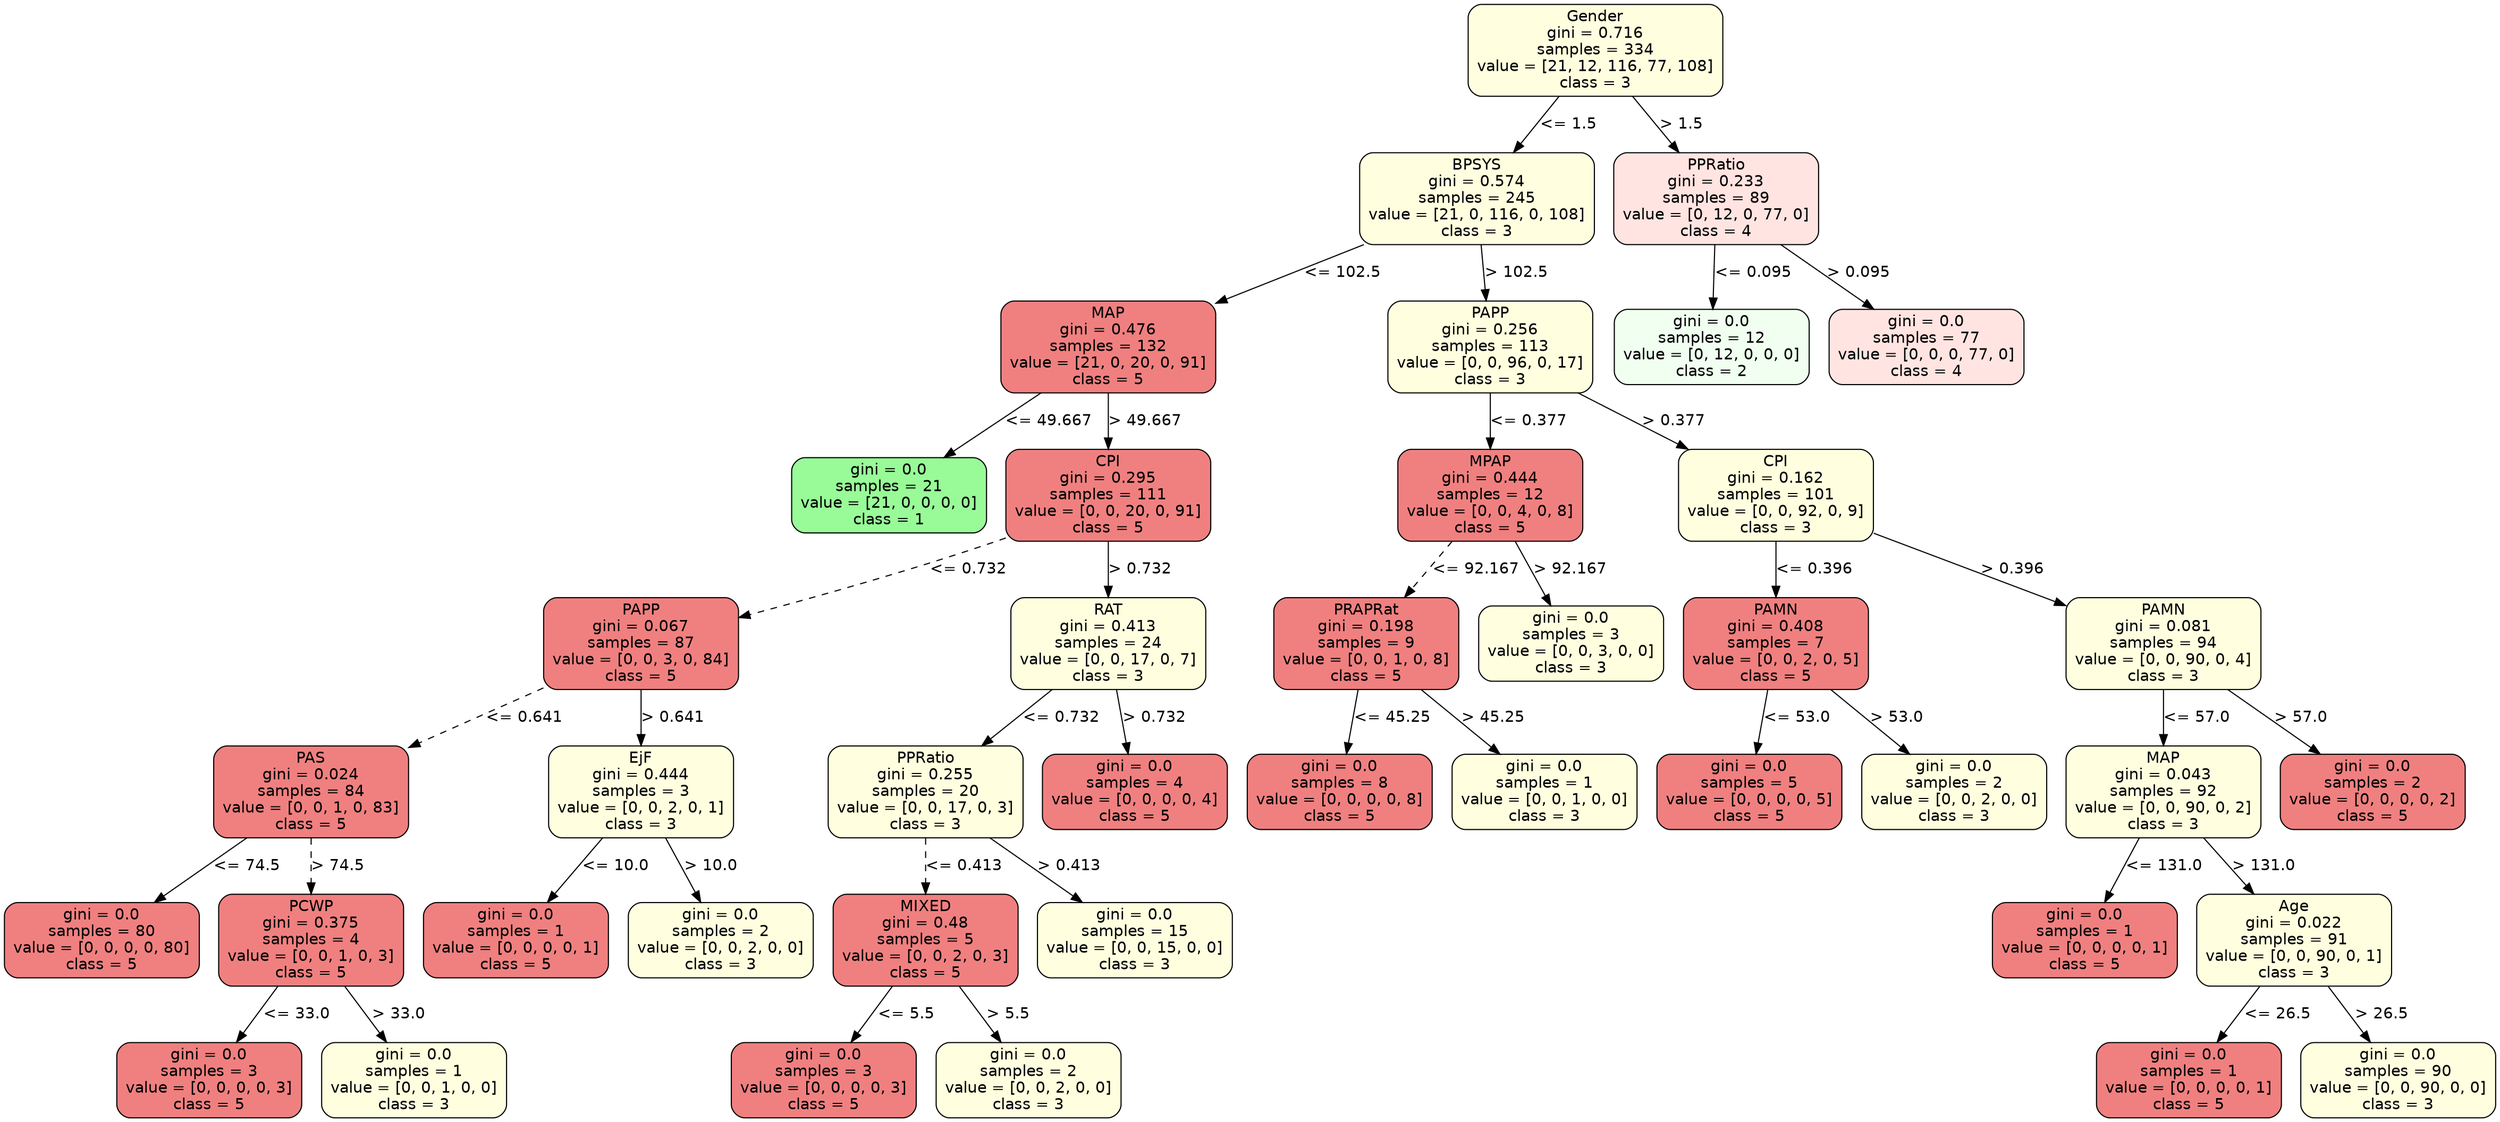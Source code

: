 strict digraph Tree {
	graph [bb="0,0,1922,1006"];
	node [color=black,
		fontname=helvetica,
		label="\N",
		shape=box,
		style="filled, rounded"
	];
	edge [fontname=helvetica];
	0	 [fillcolor=lightyellow,
		height=1.1528,
		label="Gender\ngini = 0.716\nsamples = 334\nvalue = [21, 12, 116, 77, 108]\nclass = 3",
		pos="1156.5,964.5",
		width=2.6667];
	1	 [fillcolor=lightyellow,
		height=1.1528,
		label="BPSYS\ngini = 0.574\nsamples = 245\nvalue = [21, 0, 116, 0, 108]\nclass = 3",
		pos="1065.5,830.5",
		width=2.4583];
	0 -> 1	 [label="<= 1.5",
		labelangle=45,
		labeldistance=2.5,
		lp="1134.5,897.5",
		op="<=",
		param=1.5,
		pos="e,1093.8,872.14 1128.2,922.84 1119.1,909.48 1109,894.54 1099.5,880.64",
		style=solid];
	38	 [fillcolor=mistyrose,
		height=1.1528,
		label="PPRatio\ngini = 0.233\nsamples = 89\nvalue = [0, 12, 0, 77, 0]\nclass = 4",
		pos="1249.5,830.5",
		width=2.1528];
	0 -> 38	 [label="> 1.5",
		labelangle=-45,
		labeldistance=2.5,
		lp="1222,897.5",
		op=">",
		param=1.5,
		pos="e,1220.6,872.14 1185.4,922.84 1194.7,909.48 1205.1,894.54 1214.7,880.64",
		style=solid];
	2	 [fillcolor=lightcoral,
		height=1.1528,
		label="MAP\ngini = 0.476\nsamples = 132\nvalue = [21, 0, 20, 0, 91]\nclass = 5",
		pos="865.5,696.5",
		width=2.25];
	1 -> 2	 [label="<= 102.5",
		lp="999,763.5",
		op="<=",
		param=102.5,
		pos="e,927.65,738.14 1003.3,788.84 982.06,774.59 958.12,758.56 936.24,743.9",
		style=solid];
	21	 [fillcolor=lightyellow,
		height=1.1528,
		label="PAPP\ngini = 0.256\nsamples = 113\nvalue = [0, 0, 96, 0, 17]\nclass = 3",
		pos="1074.5,696.5",
		width=2.1528];
	1 -> 21	 [label="> 102.5",
		lp="1093.5,763.5",
		op=">",
		param=102.5,
		pos="e,1071.7,738.14 1068.3,788.84 1069.2,775.98 1070.1,761.66 1071,748.21",
		style=solid];
	3	 [fillcolor=palegreen,
		height=0.94444,
		label="gini = 0.0\nsamples = 21\nvalue = [21, 0, 0, 0, 0]\nclass = 1",
		pos="696.5,562.5",
		width=2.0417];
	2 -> 3	 [label="<= 49.667",
		lp="817.5,629.5",
		op="<=",
		param=49.667,
		pos="e,739.38,596.5 812.95,654.84 792.08,638.29 768.16,619.32 747.45,602.9",
		style=solid];
	4	 [fillcolor=lightcoral,
		height=1.1528,
		label="CPI\ngini = 0.295\nsamples = 111\nvalue = [0, 0, 20, 0, 91]\nclass = 5",
		pos="865.5,562.5",
		width=2.1528];
	2 -> 4	 [label="> 49.667",
		lp="892.5,629.5",
		op=">",
		param=49.667,
		pos="e,865.5,604.14 865.5,654.84 865.5,641.98 865.5,627.66 865.5,614.21",
		style=solid];
	5	 [fillcolor=lightcoral,
		height=1.1528,
		label="PAPP\ngini = 0.067\nsamples = 87\nvalue = [0, 0, 3, 0, 84]\nclass = 5",
		pos="489.5,428.5",
		width=2.0417];
	4 -> 5	 [label="<= 0.732",
		lp="752,495.5",
		op="<=",
		param=0.732,
		pos="e,563.21,449.09 787.94,524.87 784.77,523.53 781.61,522.23 778.5,521 710.56,494.07 631.39,469.16 573.11,451.99",
		style=dashed];
	14	 [fillcolor=lightyellow,
		height=1.1528,
		label="RAT\ngini = 0.413\nsamples = 24\nvalue = [0, 0, 17, 0, 7]\nclass = 3",
		pos="865.5,428.5",
		width=2.0417];
	4 -> 14	 [label="> 0.732",
		lp="888.5,495.5",
		op=">",
		param=0.732,
		pos="e,865.5,470.14 865.5,520.84 865.5,507.98 865.5,493.66 865.5,480.21",
		style=solid];
	6	 [fillcolor=lightcoral,
		height=1.1528,
		label="PAS\ngini = 0.024\nsamples = 84\nvalue = [0, 0, 1, 0, 83]\nclass = 5",
		pos="235.5,294.5",
		width=2.0417];
	5 -> 6	 [label="<= 0.641",
		lp="398,361.5",
		op="<=",
		param=0.641,
		pos="e,309.05,333.3 415.69,389.56 385.16,373.46 349.63,354.71 318.22,338.14",
		style=dashed];
	11	 [fillcolor=lightyellow,
		height=1.1528,
		label="EjF\ngini = 0.444\nsamples = 3\nvalue = [0, 0, 2, 0, 1]\nclass = 3",
		pos="489.5,294.5",
		width=1.9444];
	5 -> 11	 [label="> 0.641",
		lp="512.5,361.5",
		op=">",
		param=0.641,
		pos="e,489.5,336.14 489.5,386.84 489.5,373.98 489.5,359.66 489.5,346.21",
		style=solid];
	7	 [fillcolor=lightcoral,
		height=0.94444,
		label="gini = 0.0\nsamples = 80\nvalue = [0, 0, 0, 0, 80]\nclass = 5",
		pos="73.5,160.5",
		width=2.0417];
	6 -> 7	 [label="<= 74.5",
		lp="183,227.5",
		op="<=",
		param=74.5,
		pos="e,114.61,194.5 185.13,252.84 165.12,236.29 142.19,217.32 122.34,200.9",
		style=solid];
	8	 [fillcolor=lightcoral,
		height=1.1528,
		label="PCWP\ngini = 0.375\nsamples = 4\nvalue = [0, 0, 1, 0, 3]\nclass = 5",
		pos="235.5,160.5",
		width=1.9444];
	6 -> 8	 [label="> 74.5",
		lp="255,227.5",
		op=">",
		param=74.5,
		pos="e,235.5,202.14 235.5,252.84 235.5,239.98 235.5,225.66 235.5,212.21",
		style=dashed];
	9	 [fillcolor=lightcoral,
		height=0.94444,
		label="gini = 0.0\nsamples = 3\nvalue = [0, 0, 0, 0, 3]\nclass = 5",
		pos="156.5,34",
		width=1.9444];
	8 -> 9	 [label="<= 33.0",
		lp="220,93.5",
		op="<=",
		param=33.0,
		pos="e,177.82,68.142 209.41,118.73 201.01,105.27 191.68,90.336 183.23,76.803",
		style=solid];
	10	 [fillcolor=lightyellow,
		height=0.94444,
		label="gini = 0.0\nsamples = 1\nvalue = [0, 0, 1, 0, 0]\nclass = 3",
		pos="314.5,34",
		width=1.9444];
	8 -> 10	 [label="> 33.0",
		lp="300,93.5",
		op=">",
		param=33.0,
		pos="e,293.18,68.142 261.59,118.73 269.99,105.27 279.32,90.336 287.77,76.803",
		style=solid];
	12	 [fillcolor=lightcoral,
		height=0.94444,
		label="gini = 0.0\nsamples = 1\nvalue = [0, 0, 0, 0, 1]\nclass = 5",
		pos="393.5,160.5",
		width=1.9444];
	11 -> 12	 [label="<= 10.0",
		lp="468,227.5",
		op="<=",
		param=10.0,
		pos="e,417.86,194.5 459.65,252.84 448.21,236.87 435.17,218.66 423.7,202.65",
		style=solid];
	13	 [fillcolor=lightyellow,
		height=0.94444,
		label="gini = 0.0\nsamples = 2\nvalue = [0, 0, 2, 0, 0]\nclass = 3",
		pos="551.5,160.5",
		width=1.9444];
	11 -> 13	 [label="> 10.0",
		lp="542,227.5",
		op=">",
		param=10.0,
		pos="e,535.77,194.5 508.78,252.84 515.96,237.31 524.13,219.66 531.38,203.98",
		style=solid];
	15	 [fillcolor=lightyellow,
		height=1.1528,
		label="PPRatio\ngini = 0.255\nsamples = 20\nvalue = [0, 0, 17, 0, 3]\nclass = 3",
		pos="709.5,294.5",
		width=2.0417];
	14 -> 15	 [label="<= 0.732",
		lp="820,361.5",
		op="<=",
		param=0.732,
		pos="e,757.97,336.14 817,386.84 800.71,372.84 782.41,357.13 765.59,342.68",
		style=solid];
	20	 [fillcolor=lightcoral,
		height=0.94444,
		label="gini = 0.0\nsamples = 4\nvalue = [0, 0, 0, 0, 4]\nclass = 5",
		pos="871.5,294.5",
		width=1.9444];
	14 -> 20	 [label="> 0.732",
		lp="892.5,361.5",
		op=">",
		param=0.732,
		pos="e,869.98,328.5 867.37,386.84 868.05,371.6 868.82,354.33 869.51,338.87",
		style=solid];
	16	 [fillcolor=lightcoral,
		height=1.1528,
		label="MIXED\ngini = 0.48\nsamples = 5\nvalue = [0, 0, 2, 0, 3]\nclass = 5",
		pos="709.5,160.5",
		width=1.9444];
	15 -> 16	 [label="<= 0.413",
		lp="737,227.5",
		op="<=",
		param=0.413,
		pos="e,709.5,202.14 709.5,252.84 709.5,239.98 709.5,225.66 709.5,212.21",
		style=dashed];
	19	 [fillcolor=lightyellow,
		height=0.94444,
		label="gini = 0.0\nsamples = 15\nvalue = [0, 0, 15, 0, 0]\nclass = 3",
		pos="871.5,160.5",
		width=2.0417];
	15 -> 19	 [label="> 0.413",
		lp="818.5,227.5",
		op=">",
		param=0.413,
		pos="e,830.39,194.5 759.87,252.84 779.88,236.29 802.81,217.32 822.66,200.9",
		style=solid];
	17	 [fillcolor=lightcoral,
		height=0.94444,
		label="gini = 0.0\nsamples = 3\nvalue = [0, 0, 0, 0, 3]\nclass = 5",
		pos="630.5,34",
		width=1.9444];
	16 -> 17	 [label="<= 5.5",
		lp="690.5,93.5",
		op="<=",
		param=5.5,
		pos="e,651.82,68.142 683.41,118.73 675.01,105.27 665.68,90.336 657.23,76.803",
		style=solid];
	18	 [fillcolor=lightyellow,
		height=0.94444,
		label="gini = 0.0\nsamples = 2\nvalue = [0, 0, 2, 0, 0]\nclass = 3",
		pos="788.5,34",
		width=1.9444];
	16 -> 18	 [label="> 5.5",
		lp="770,93.5",
		op=">",
		param=5.5,
		pos="e,767.18,68.142 735.59,118.73 743.99,105.27 753.32,90.336 761.77,76.803",
		style=solid];
	22	 [fillcolor=lightcoral,
		height=1.1528,
		label="MPAP\ngini = 0.444\nsamples = 12\nvalue = [0, 0, 4, 0, 8]\nclass = 5",
		pos="1074.5,562.5",
		width=1.9444];
	21 -> 22	 [label="<= 0.377",
		lp="1102,629.5",
		op="<=",
		param=0.377,
		pos="e,1074.5,604.14 1074.5,654.84 1074.5,641.98 1074.5,627.66 1074.5,614.21",
		style=solid];
	27	 [fillcolor=lightyellow,
		height=1.1528,
		label="CPI\ngini = 0.162\nsamples = 101\nvalue = [0, 0, 92, 0, 9]\nclass = 3",
		pos="1350.5,562.5",
		width=2.0417];
	21 -> 27	 [label="> 0.377",
		lp="1244.5,629.5",
		op=">",
		param=0.377,
		pos="e,1276.8,598.29 1152.1,658.82 1188.1,641.33 1231,620.53 1267.6,602.74",
		style=solid];
	23	 [fillcolor=lightcoral,
		height=1.1528,
		label="PRAPRat\ngini = 0.198\nsamples = 9\nvalue = [0, 0, 1, 0, 8]\nclass = 5",
		pos="1034.5,428.5",
		width=1.9444];
	22 -> 23	 [label="<= 92.167",
		lp="1087.5,495.5",
		op="<=",
		param=92.167,
		pos="e,1046.9,470.14 1062.1,520.84 1058.2,507.85 1053.9,493.38 1049.8,479.82",
		style=dashed];
	26	 [fillcolor=lightyellow,
		height=0.94444,
		label="gini = 0.0\nsamples = 3\nvalue = [0, 0, 3, 0, 0]\nclass = 3",
		pos="1192.5,428.5",
		width=1.9444];
	22 -> 26	 [label="> 92.167",
		lp="1164.5,495.5",
		op=">",
		param=92.167,
		pos="e,1162.6,462.5 1111.2,520.84 1125.4,504.73 1141.6,486.32 1155.8,470.21",
		style=solid];
	24	 [fillcolor=lightcoral,
		height=0.94444,
		label="gini = 0.0\nsamples = 8\nvalue = [0, 0, 0, 0, 8]\nclass = 5",
		pos="1029.5,294.5",
		width=1.9444];
	23 -> 24	 [label="<= 45.25",
		lp="1060,361.5",
		op="<=",
		param=45.25,
		pos="e,1030.8,328.5 1032.9,386.84 1032.4,371.6 1031.7,354.33 1031.2,338.87",
		style=solid];
	25	 [fillcolor=lightyellow,
		height=0.94444,
		label="gini = 0.0\nsamples = 1\nvalue = [0, 0, 1, 0, 0]\nclass = 3",
		pos="1187.5,294.5",
		width=1.9444];
	23 -> 25	 [label="> 45.25",
		lp="1139.5,361.5",
		op=">",
		param=45.25,
		pos="e,1148.7,328.5 1082.1,386.84 1100.8,370.43 1122.2,351.65 1140.9,335.33",
		style=solid];
	28	 [fillcolor=lightcoral,
		height=1.1528,
		label="PAMN\ngini = 0.408\nsamples = 7\nvalue = [0, 0, 2, 0, 5]\nclass = 5",
		pos="1350.5,428.5",
		width=1.9444];
	27 -> 28	 [label="<= 0.396",
		lp="1378,495.5",
		op="<=",
		param=0.396,
		pos="e,1350.5,470.14 1350.5,520.84 1350.5,507.98 1350.5,493.66 1350.5,480.21",
		style=solid];
	31	 [fillcolor=lightyellow,
		height=1.1528,
		label="PAMN\ngini = 0.081\nsamples = 94\nvalue = [0, 0, 90, 0, 4]\nclass = 3",
		pos="1665.5,428.5",
		width=2.0417];
	27 -> 31	 [label="> 0.396",
		lp="1539.5,495.5",
		op=">",
		param=0.396,
		pos="e,1591.8,459.84 1424.4,531.08 1471.8,510.92 1533.4,484.69 1582.5,463.8",
		style=solid];
	29	 [fillcolor=lightcoral,
		height=0.94444,
		label="gini = 0.0\nsamples = 5\nvalue = [0, 0, 0, 0, 5]\nclass = 5",
		pos="1345.5,294.5",
		width=1.9444];
	28 -> 29	 [label="<= 53.0",
		lp="1371,361.5",
		op="<=",
		param=53.0,
		pos="e,1346.8,328.5 1348.9,386.84 1348.4,371.6 1347.7,354.33 1347.2,338.87",
		style=solid];
	30	 [fillcolor=lightyellow,
		height=0.94444,
		label="gini = 0.0\nsamples = 2\nvalue = [0, 0, 2, 0, 0]\nclass = 3",
		pos="1503.5,294.5",
		width=1.9444];
	28 -> 30	 [label="> 53.0",
		lp="1451,361.5",
		op=">",
		param=53.0,
		pos="e,1464.7,328.5 1398.1,386.84 1416.8,370.43 1438.2,351.65 1456.9,335.33",
		style=solid];
	32	 [fillcolor=lightyellow,
		height=1.1528,
		label="MAP\ngini = 0.043\nsamples = 92\nvalue = [0, 0, 90, 0, 2]\nclass = 3",
		pos="1665.5,294.5",
		width=2.0417];
	31 -> 32	 [label="<= 57.0",
		lp="1689,361.5",
		op="<=",
		param=57.0,
		pos="e,1665.5,336.14 1665.5,386.84 1665.5,373.98 1665.5,359.66 1665.5,346.21",
		style=solid];
	37	 [fillcolor=lightcoral,
		height=0.94444,
		label="gini = 0.0\nsamples = 2\nvalue = [0, 0, 0, 0, 2]\nclass = 5",
		pos="1827.5,294.5",
		width=1.9444];
	31 -> 37	 [label="> 57.0",
		lp="1770,361.5",
		op=">",
		param=57.0,
		pos="e,1786.4,328.5 1715.9,386.84 1735.9,370.29 1758.8,351.32 1778.7,334.9",
		style=solid];
	33	 [fillcolor=lightcoral,
		height=0.94444,
		label="gini = 0.0\nsamples = 1\nvalue = [0, 0, 0, 0, 1]\nclass = 5",
		pos="1605.5,160.5",
		width=1.9444];
	32 -> 33	 [label="<= 131.0",
		lp="1664,227.5",
		op="<=",
		param=131.0,
		pos="e,1620.7,194.5 1646.8,252.84 1639.9,237.31 1632,219.66 1625,203.98",
		style=solid];
	34	 [fillcolor=lightyellow,
		height=1.1528,
		label="Age\ngini = 0.022\nsamples = 91\nvalue = [0, 0, 90, 0, 1]\nclass = 3",
		pos="1767.5,160.5",
		width=2.0417];
	32 -> 34	 [label="> 131.0",
		lp="1742.5,227.5",
		op=">",
		param=131.0,
		pos="e,1735.8,202.14 1697.2,252.84 1707.5,239.35 1719,224.26 1729.6,210.24",
		style=solid];
	35	 [fillcolor=lightcoral,
		height=0.94444,
		label="gini = 0.0\nsamples = 1\nvalue = [0, 0, 0, 0, 1]\nclass = 5",
		pos="1686.5,34",
		width=1.9444];
	34 -> 35	 [label="<= 26.5",
		lp="1750,93.5",
		op="<=",
		param=26.5,
		pos="e,1708.4,68.142 1740.8,118.73 1732.1,105.27 1722.6,90.336 1713.9,76.803",
		style=solid];
	36	 [fillcolor=lightyellow,
		height=0.94444,
		label="gini = 0.0\nsamples = 90\nvalue = [0, 0, 90, 0, 0]\nclass = 3",
		pos="1848.5,34",
		width=2.0417];
	34 -> 36	 [label="> 26.5",
		lp="1832,93.5",
		op=">",
		param=26.5,
		pos="e,1826.6,68.142 1794.2,118.73 1802.9,105.27 1812.4,90.336 1821.1,76.803",
		style=solid];
	39	 [fillcolor=honeydew,
		height=0.94444,
		label="gini = 0.0\nsamples = 12\nvalue = [0, 12, 0, 0, 0]\nclass = 2",
		pos="1245.5,696.5",
		width=2.0417];
	38 -> 39	 [label="<= 0.095",
		lp="1276,763.5",
		op="<=",
		param=0.095,
		pos="e,1246.5,730.5 1248.3,788.84 1247.8,773.6 1247.3,756.33 1246.8,740.87",
		style=solid];
	40	 [fillcolor=mistyrose,
		height=0.94444,
		label="gini = 0.0\nsamples = 77\nvalue = [0, 0, 0, 77, 0]\nclass = 4",
		pos="1410.5,696.5",
		width=2.0417];
	38 -> 40	 [label="> 0.095",
		lp="1357.5,763.5",
		op=">",
		param=0.095,
		pos="e,1369.6,730.5 1299.6,788.84 1319.4,772.36 1342,753.49 1361.7,737.12",
		style=solid];
}

